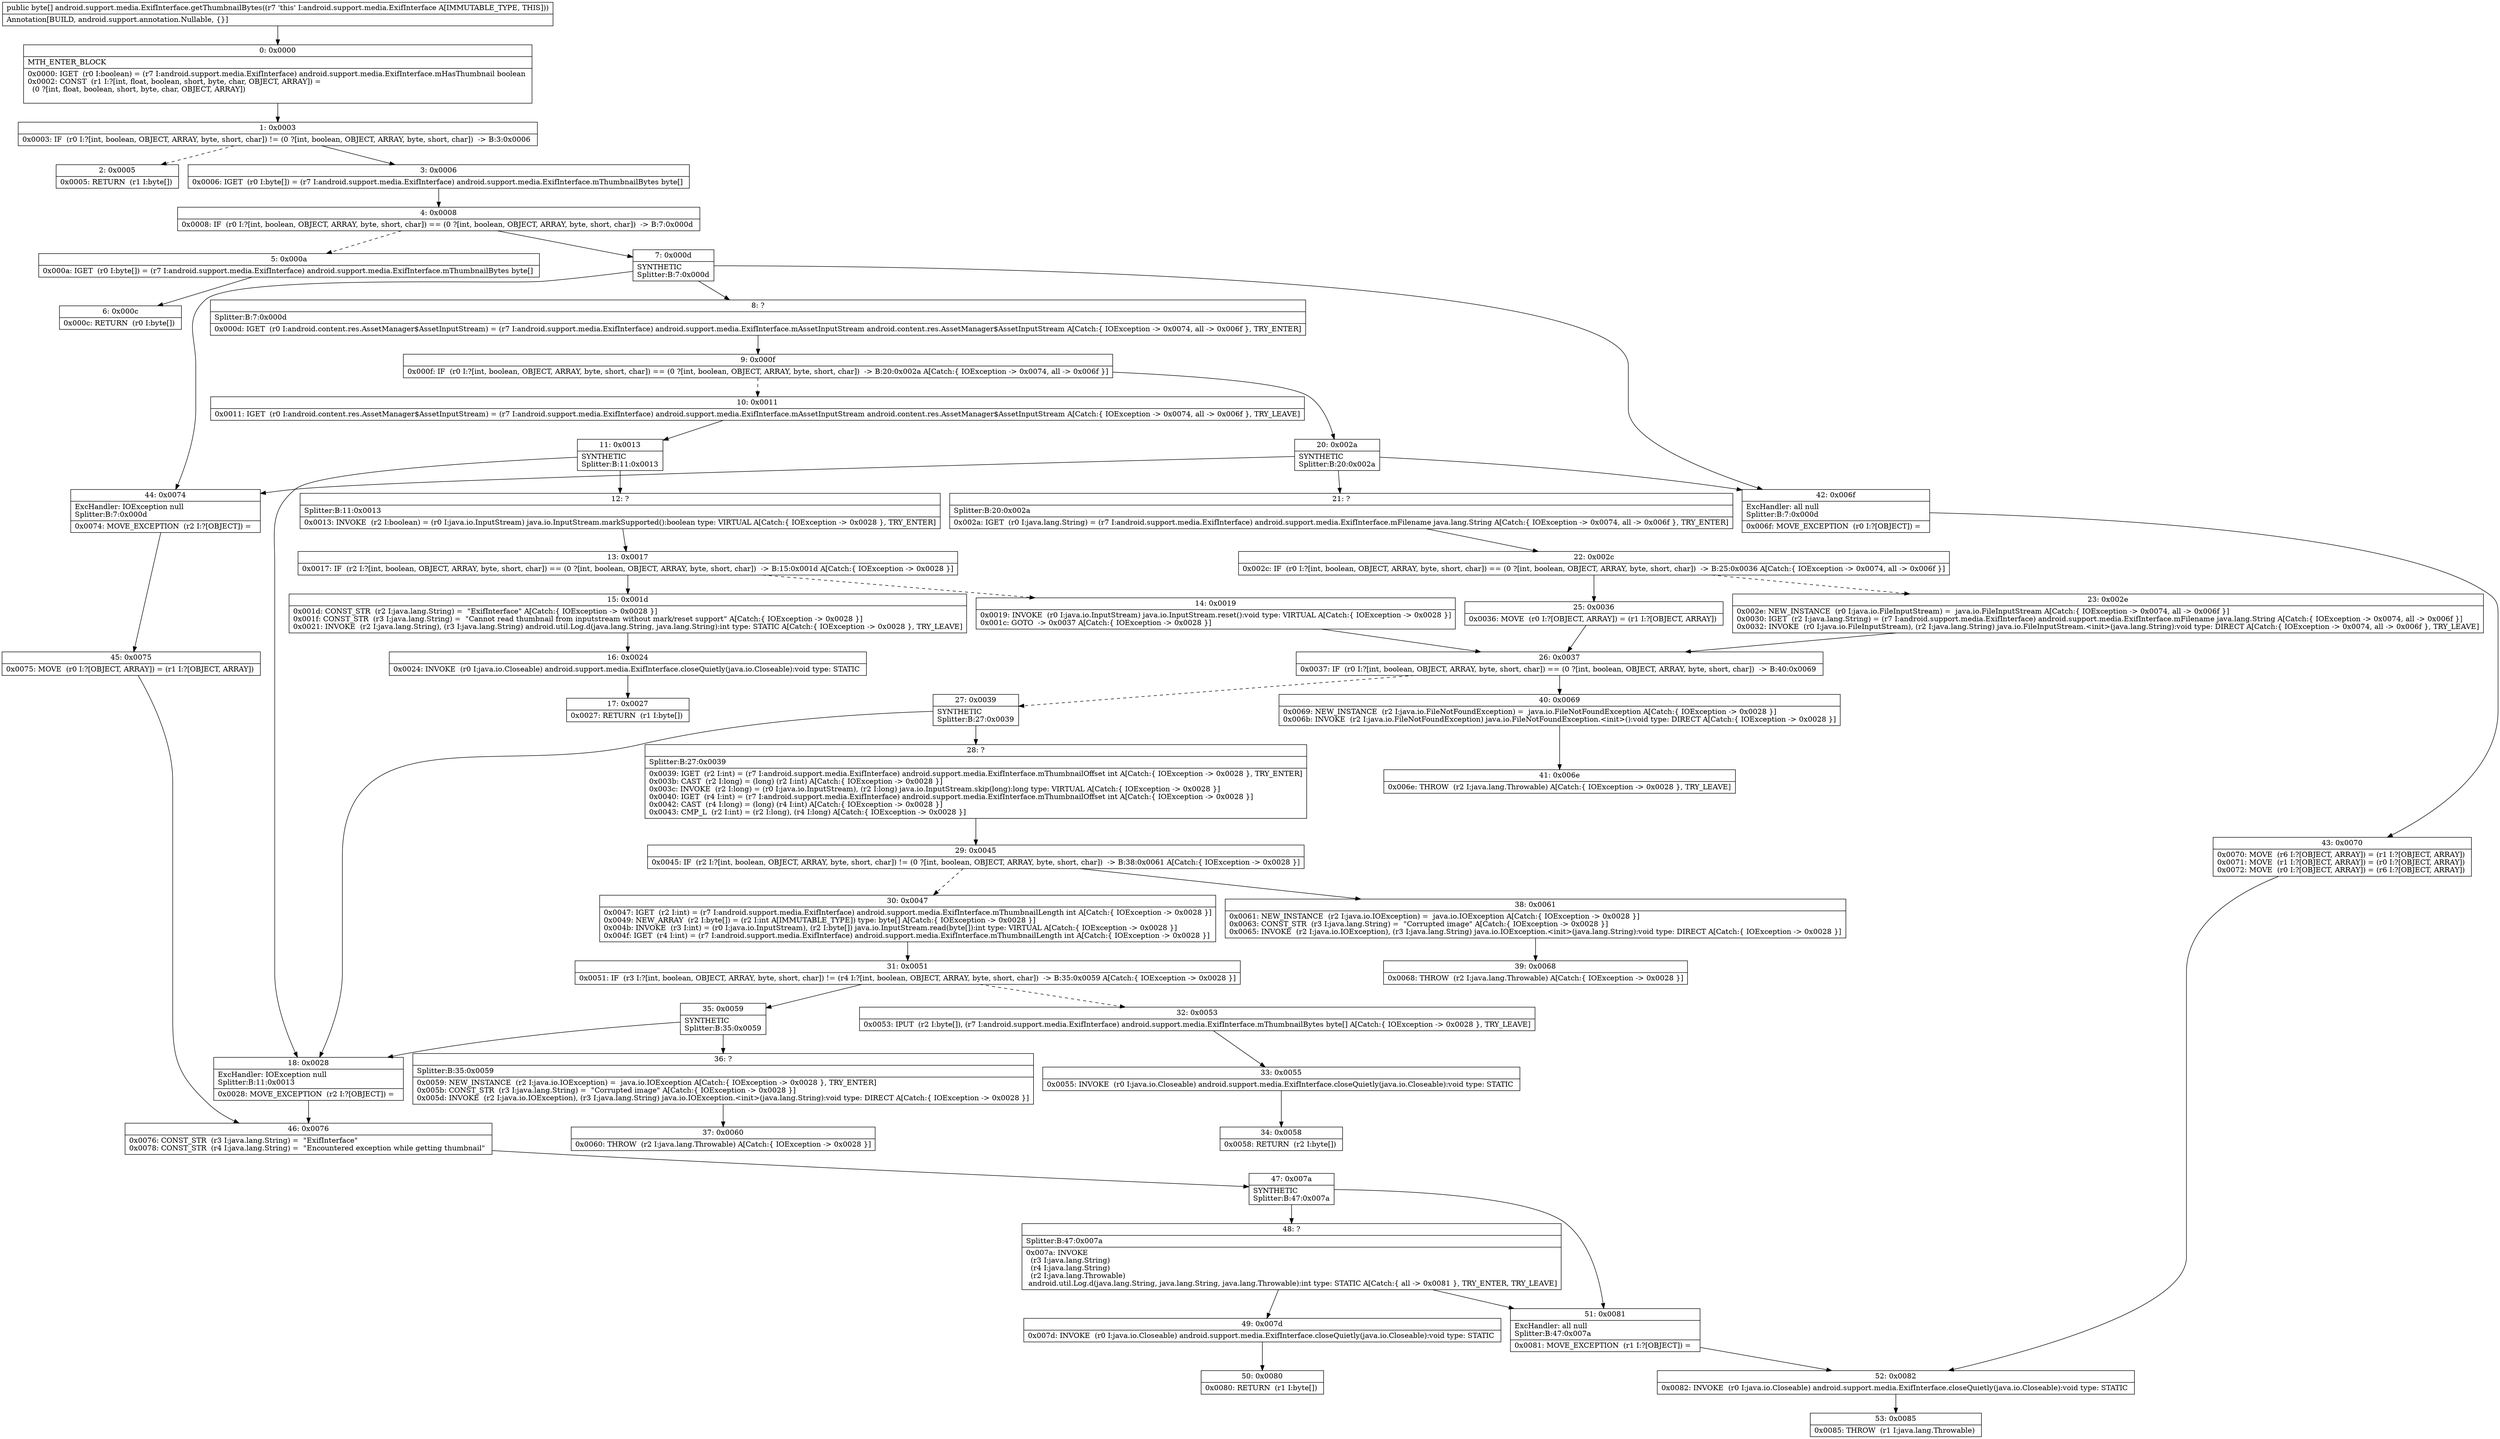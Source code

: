 digraph "CFG forandroid.support.media.ExifInterface.getThumbnailBytes()[B" {
Node_0 [shape=record,label="{0\:\ 0x0000|MTH_ENTER_BLOCK\l|0x0000: IGET  (r0 I:boolean) = (r7 I:android.support.media.ExifInterface) android.support.media.ExifInterface.mHasThumbnail boolean \l0x0002: CONST  (r1 I:?[int, float, boolean, short, byte, char, OBJECT, ARRAY]) = \l  (0 ?[int, float, boolean, short, byte, char, OBJECT, ARRAY])\l \l}"];
Node_1 [shape=record,label="{1\:\ 0x0003|0x0003: IF  (r0 I:?[int, boolean, OBJECT, ARRAY, byte, short, char]) != (0 ?[int, boolean, OBJECT, ARRAY, byte, short, char])  \-\> B:3:0x0006 \l}"];
Node_2 [shape=record,label="{2\:\ 0x0005|0x0005: RETURN  (r1 I:byte[]) \l}"];
Node_3 [shape=record,label="{3\:\ 0x0006|0x0006: IGET  (r0 I:byte[]) = (r7 I:android.support.media.ExifInterface) android.support.media.ExifInterface.mThumbnailBytes byte[] \l}"];
Node_4 [shape=record,label="{4\:\ 0x0008|0x0008: IF  (r0 I:?[int, boolean, OBJECT, ARRAY, byte, short, char]) == (0 ?[int, boolean, OBJECT, ARRAY, byte, short, char])  \-\> B:7:0x000d \l}"];
Node_5 [shape=record,label="{5\:\ 0x000a|0x000a: IGET  (r0 I:byte[]) = (r7 I:android.support.media.ExifInterface) android.support.media.ExifInterface.mThumbnailBytes byte[] \l}"];
Node_6 [shape=record,label="{6\:\ 0x000c|0x000c: RETURN  (r0 I:byte[]) \l}"];
Node_7 [shape=record,label="{7\:\ 0x000d|SYNTHETIC\lSplitter:B:7:0x000d\l}"];
Node_8 [shape=record,label="{8\:\ ?|Splitter:B:7:0x000d\l|0x000d: IGET  (r0 I:android.content.res.AssetManager$AssetInputStream) = (r7 I:android.support.media.ExifInterface) android.support.media.ExifInterface.mAssetInputStream android.content.res.AssetManager$AssetInputStream A[Catch:\{ IOException \-\> 0x0074, all \-\> 0x006f \}, TRY_ENTER]\l}"];
Node_9 [shape=record,label="{9\:\ 0x000f|0x000f: IF  (r0 I:?[int, boolean, OBJECT, ARRAY, byte, short, char]) == (0 ?[int, boolean, OBJECT, ARRAY, byte, short, char])  \-\> B:20:0x002a A[Catch:\{ IOException \-\> 0x0074, all \-\> 0x006f \}]\l}"];
Node_10 [shape=record,label="{10\:\ 0x0011|0x0011: IGET  (r0 I:android.content.res.AssetManager$AssetInputStream) = (r7 I:android.support.media.ExifInterface) android.support.media.ExifInterface.mAssetInputStream android.content.res.AssetManager$AssetInputStream A[Catch:\{ IOException \-\> 0x0074, all \-\> 0x006f \}, TRY_LEAVE]\l}"];
Node_11 [shape=record,label="{11\:\ 0x0013|SYNTHETIC\lSplitter:B:11:0x0013\l}"];
Node_12 [shape=record,label="{12\:\ ?|Splitter:B:11:0x0013\l|0x0013: INVOKE  (r2 I:boolean) = (r0 I:java.io.InputStream) java.io.InputStream.markSupported():boolean type: VIRTUAL A[Catch:\{ IOException \-\> 0x0028 \}, TRY_ENTER]\l}"];
Node_13 [shape=record,label="{13\:\ 0x0017|0x0017: IF  (r2 I:?[int, boolean, OBJECT, ARRAY, byte, short, char]) == (0 ?[int, boolean, OBJECT, ARRAY, byte, short, char])  \-\> B:15:0x001d A[Catch:\{ IOException \-\> 0x0028 \}]\l}"];
Node_14 [shape=record,label="{14\:\ 0x0019|0x0019: INVOKE  (r0 I:java.io.InputStream) java.io.InputStream.reset():void type: VIRTUAL A[Catch:\{ IOException \-\> 0x0028 \}]\l0x001c: GOTO  \-\> 0x0037 A[Catch:\{ IOException \-\> 0x0028 \}]\l}"];
Node_15 [shape=record,label="{15\:\ 0x001d|0x001d: CONST_STR  (r2 I:java.lang.String) =  \"ExifInterface\" A[Catch:\{ IOException \-\> 0x0028 \}]\l0x001f: CONST_STR  (r3 I:java.lang.String) =  \"Cannot read thumbnail from inputstream without mark\/reset support\" A[Catch:\{ IOException \-\> 0x0028 \}]\l0x0021: INVOKE  (r2 I:java.lang.String), (r3 I:java.lang.String) android.util.Log.d(java.lang.String, java.lang.String):int type: STATIC A[Catch:\{ IOException \-\> 0x0028 \}, TRY_LEAVE]\l}"];
Node_16 [shape=record,label="{16\:\ 0x0024|0x0024: INVOKE  (r0 I:java.io.Closeable) android.support.media.ExifInterface.closeQuietly(java.io.Closeable):void type: STATIC \l}"];
Node_17 [shape=record,label="{17\:\ 0x0027|0x0027: RETURN  (r1 I:byte[]) \l}"];
Node_18 [shape=record,label="{18\:\ 0x0028|ExcHandler: IOException null\lSplitter:B:11:0x0013\l|0x0028: MOVE_EXCEPTION  (r2 I:?[OBJECT]) =  \l}"];
Node_20 [shape=record,label="{20\:\ 0x002a|SYNTHETIC\lSplitter:B:20:0x002a\l}"];
Node_21 [shape=record,label="{21\:\ ?|Splitter:B:20:0x002a\l|0x002a: IGET  (r0 I:java.lang.String) = (r7 I:android.support.media.ExifInterface) android.support.media.ExifInterface.mFilename java.lang.String A[Catch:\{ IOException \-\> 0x0074, all \-\> 0x006f \}, TRY_ENTER]\l}"];
Node_22 [shape=record,label="{22\:\ 0x002c|0x002c: IF  (r0 I:?[int, boolean, OBJECT, ARRAY, byte, short, char]) == (0 ?[int, boolean, OBJECT, ARRAY, byte, short, char])  \-\> B:25:0x0036 A[Catch:\{ IOException \-\> 0x0074, all \-\> 0x006f \}]\l}"];
Node_23 [shape=record,label="{23\:\ 0x002e|0x002e: NEW_INSTANCE  (r0 I:java.io.FileInputStream) =  java.io.FileInputStream A[Catch:\{ IOException \-\> 0x0074, all \-\> 0x006f \}]\l0x0030: IGET  (r2 I:java.lang.String) = (r7 I:android.support.media.ExifInterface) android.support.media.ExifInterface.mFilename java.lang.String A[Catch:\{ IOException \-\> 0x0074, all \-\> 0x006f \}]\l0x0032: INVOKE  (r0 I:java.io.FileInputStream), (r2 I:java.lang.String) java.io.FileInputStream.\<init\>(java.lang.String):void type: DIRECT A[Catch:\{ IOException \-\> 0x0074, all \-\> 0x006f \}, TRY_LEAVE]\l}"];
Node_25 [shape=record,label="{25\:\ 0x0036|0x0036: MOVE  (r0 I:?[OBJECT, ARRAY]) = (r1 I:?[OBJECT, ARRAY]) \l}"];
Node_26 [shape=record,label="{26\:\ 0x0037|0x0037: IF  (r0 I:?[int, boolean, OBJECT, ARRAY, byte, short, char]) == (0 ?[int, boolean, OBJECT, ARRAY, byte, short, char])  \-\> B:40:0x0069 \l}"];
Node_27 [shape=record,label="{27\:\ 0x0039|SYNTHETIC\lSplitter:B:27:0x0039\l}"];
Node_28 [shape=record,label="{28\:\ ?|Splitter:B:27:0x0039\l|0x0039: IGET  (r2 I:int) = (r7 I:android.support.media.ExifInterface) android.support.media.ExifInterface.mThumbnailOffset int A[Catch:\{ IOException \-\> 0x0028 \}, TRY_ENTER]\l0x003b: CAST  (r2 I:long) = (long) (r2 I:int) A[Catch:\{ IOException \-\> 0x0028 \}]\l0x003c: INVOKE  (r2 I:long) = (r0 I:java.io.InputStream), (r2 I:long) java.io.InputStream.skip(long):long type: VIRTUAL A[Catch:\{ IOException \-\> 0x0028 \}]\l0x0040: IGET  (r4 I:int) = (r7 I:android.support.media.ExifInterface) android.support.media.ExifInterface.mThumbnailOffset int A[Catch:\{ IOException \-\> 0x0028 \}]\l0x0042: CAST  (r4 I:long) = (long) (r4 I:int) A[Catch:\{ IOException \-\> 0x0028 \}]\l0x0043: CMP_L  (r2 I:int) = (r2 I:long), (r4 I:long) A[Catch:\{ IOException \-\> 0x0028 \}]\l}"];
Node_29 [shape=record,label="{29\:\ 0x0045|0x0045: IF  (r2 I:?[int, boolean, OBJECT, ARRAY, byte, short, char]) != (0 ?[int, boolean, OBJECT, ARRAY, byte, short, char])  \-\> B:38:0x0061 A[Catch:\{ IOException \-\> 0x0028 \}]\l}"];
Node_30 [shape=record,label="{30\:\ 0x0047|0x0047: IGET  (r2 I:int) = (r7 I:android.support.media.ExifInterface) android.support.media.ExifInterface.mThumbnailLength int A[Catch:\{ IOException \-\> 0x0028 \}]\l0x0049: NEW_ARRAY  (r2 I:byte[]) = (r2 I:int A[IMMUTABLE_TYPE]) type: byte[] A[Catch:\{ IOException \-\> 0x0028 \}]\l0x004b: INVOKE  (r3 I:int) = (r0 I:java.io.InputStream), (r2 I:byte[]) java.io.InputStream.read(byte[]):int type: VIRTUAL A[Catch:\{ IOException \-\> 0x0028 \}]\l0x004f: IGET  (r4 I:int) = (r7 I:android.support.media.ExifInterface) android.support.media.ExifInterface.mThumbnailLength int A[Catch:\{ IOException \-\> 0x0028 \}]\l}"];
Node_31 [shape=record,label="{31\:\ 0x0051|0x0051: IF  (r3 I:?[int, boolean, OBJECT, ARRAY, byte, short, char]) != (r4 I:?[int, boolean, OBJECT, ARRAY, byte, short, char])  \-\> B:35:0x0059 A[Catch:\{ IOException \-\> 0x0028 \}]\l}"];
Node_32 [shape=record,label="{32\:\ 0x0053|0x0053: IPUT  (r2 I:byte[]), (r7 I:android.support.media.ExifInterface) android.support.media.ExifInterface.mThumbnailBytes byte[] A[Catch:\{ IOException \-\> 0x0028 \}, TRY_LEAVE]\l}"];
Node_33 [shape=record,label="{33\:\ 0x0055|0x0055: INVOKE  (r0 I:java.io.Closeable) android.support.media.ExifInterface.closeQuietly(java.io.Closeable):void type: STATIC \l}"];
Node_34 [shape=record,label="{34\:\ 0x0058|0x0058: RETURN  (r2 I:byte[]) \l}"];
Node_35 [shape=record,label="{35\:\ 0x0059|SYNTHETIC\lSplitter:B:35:0x0059\l}"];
Node_36 [shape=record,label="{36\:\ ?|Splitter:B:35:0x0059\l|0x0059: NEW_INSTANCE  (r2 I:java.io.IOException) =  java.io.IOException A[Catch:\{ IOException \-\> 0x0028 \}, TRY_ENTER]\l0x005b: CONST_STR  (r3 I:java.lang.String) =  \"Corrupted image\" A[Catch:\{ IOException \-\> 0x0028 \}]\l0x005d: INVOKE  (r2 I:java.io.IOException), (r3 I:java.lang.String) java.io.IOException.\<init\>(java.lang.String):void type: DIRECT A[Catch:\{ IOException \-\> 0x0028 \}]\l}"];
Node_37 [shape=record,label="{37\:\ 0x0060|0x0060: THROW  (r2 I:java.lang.Throwable) A[Catch:\{ IOException \-\> 0x0028 \}]\l}"];
Node_38 [shape=record,label="{38\:\ 0x0061|0x0061: NEW_INSTANCE  (r2 I:java.io.IOException) =  java.io.IOException A[Catch:\{ IOException \-\> 0x0028 \}]\l0x0063: CONST_STR  (r3 I:java.lang.String) =  \"Corrupted image\" A[Catch:\{ IOException \-\> 0x0028 \}]\l0x0065: INVOKE  (r2 I:java.io.IOException), (r3 I:java.lang.String) java.io.IOException.\<init\>(java.lang.String):void type: DIRECT A[Catch:\{ IOException \-\> 0x0028 \}]\l}"];
Node_39 [shape=record,label="{39\:\ 0x0068|0x0068: THROW  (r2 I:java.lang.Throwable) A[Catch:\{ IOException \-\> 0x0028 \}]\l}"];
Node_40 [shape=record,label="{40\:\ 0x0069|0x0069: NEW_INSTANCE  (r2 I:java.io.FileNotFoundException) =  java.io.FileNotFoundException A[Catch:\{ IOException \-\> 0x0028 \}]\l0x006b: INVOKE  (r2 I:java.io.FileNotFoundException) java.io.FileNotFoundException.\<init\>():void type: DIRECT A[Catch:\{ IOException \-\> 0x0028 \}]\l}"];
Node_41 [shape=record,label="{41\:\ 0x006e|0x006e: THROW  (r2 I:java.lang.Throwable) A[Catch:\{ IOException \-\> 0x0028 \}, TRY_LEAVE]\l}"];
Node_42 [shape=record,label="{42\:\ 0x006f|ExcHandler: all null\lSplitter:B:7:0x000d\l|0x006f: MOVE_EXCEPTION  (r0 I:?[OBJECT]) =  \l}"];
Node_43 [shape=record,label="{43\:\ 0x0070|0x0070: MOVE  (r6 I:?[OBJECT, ARRAY]) = (r1 I:?[OBJECT, ARRAY]) \l0x0071: MOVE  (r1 I:?[OBJECT, ARRAY]) = (r0 I:?[OBJECT, ARRAY]) \l0x0072: MOVE  (r0 I:?[OBJECT, ARRAY]) = (r6 I:?[OBJECT, ARRAY]) \l}"];
Node_44 [shape=record,label="{44\:\ 0x0074|ExcHandler: IOException null\lSplitter:B:7:0x000d\l|0x0074: MOVE_EXCEPTION  (r2 I:?[OBJECT]) =  \l}"];
Node_45 [shape=record,label="{45\:\ 0x0075|0x0075: MOVE  (r0 I:?[OBJECT, ARRAY]) = (r1 I:?[OBJECT, ARRAY]) \l}"];
Node_46 [shape=record,label="{46\:\ 0x0076|0x0076: CONST_STR  (r3 I:java.lang.String) =  \"ExifInterface\" \l0x0078: CONST_STR  (r4 I:java.lang.String) =  \"Encountered exception while getting thumbnail\" \l}"];
Node_47 [shape=record,label="{47\:\ 0x007a|SYNTHETIC\lSplitter:B:47:0x007a\l}"];
Node_48 [shape=record,label="{48\:\ ?|Splitter:B:47:0x007a\l|0x007a: INVOKE  \l  (r3 I:java.lang.String)\l  (r4 I:java.lang.String)\l  (r2 I:java.lang.Throwable)\l android.util.Log.d(java.lang.String, java.lang.String, java.lang.Throwable):int type: STATIC A[Catch:\{ all \-\> 0x0081 \}, TRY_ENTER, TRY_LEAVE]\l}"];
Node_49 [shape=record,label="{49\:\ 0x007d|0x007d: INVOKE  (r0 I:java.io.Closeable) android.support.media.ExifInterface.closeQuietly(java.io.Closeable):void type: STATIC \l}"];
Node_50 [shape=record,label="{50\:\ 0x0080|0x0080: RETURN  (r1 I:byte[]) \l}"];
Node_51 [shape=record,label="{51\:\ 0x0081|ExcHandler: all null\lSplitter:B:47:0x007a\l|0x0081: MOVE_EXCEPTION  (r1 I:?[OBJECT]) =  \l}"];
Node_52 [shape=record,label="{52\:\ 0x0082|0x0082: INVOKE  (r0 I:java.io.Closeable) android.support.media.ExifInterface.closeQuietly(java.io.Closeable):void type: STATIC \l}"];
Node_53 [shape=record,label="{53\:\ 0x0085|0x0085: THROW  (r1 I:java.lang.Throwable) \l}"];
MethodNode[shape=record,label="{public byte[] android.support.media.ExifInterface.getThumbnailBytes((r7 'this' I:android.support.media.ExifInterface A[IMMUTABLE_TYPE, THIS]))  | Annotation[BUILD, android.support.annotation.Nullable, \{\}]\l}"];
MethodNode -> Node_0;
Node_0 -> Node_1;
Node_1 -> Node_2[style=dashed];
Node_1 -> Node_3;
Node_3 -> Node_4;
Node_4 -> Node_5[style=dashed];
Node_4 -> Node_7;
Node_5 -> Node_6;
Node_7 -> Node_8;
Node_7 -> Node_44;
Node_7 -> Node_42;
Node_8 -> Node_9;
Node_9 -> Node_10[style=dashed];
Node_9 -> Node_20;
Node_10 -> Node_11;
Node_11 -> Node_12;
Node_11 -> Node_18;
Node_12 -> Node_13;
Node_13 -> Node_14[style=dashed];
Node_13 -> Node_15;
Node_14 -> Node_26;
Node_15 -> Node_16;
Node_16 -> Node_17;
Node_18 -> Node_46;
Node_20 -> Node_21;
Node_20 -> Node_44;
Node_20 -> Node_42;
Node_21 -> Node_22;
Node_22 -> Node_23[style=dashed];
Node_22 -> Node_25;
Node_23 -> Node_26;
Node_25 -> Node_26;
Node_26 -> Node_27[style=dashed];
Node_26 -> Node_40;
Node_27 -> Node_28;
Node_27 -> Node_18;
Node_28 -> Node_29;
Node_29 -> Node_30[style=dashed];
Node_29 -> Node_38;
Node_30 -> Node_31;
Node_31 -> Node_32[style=dashed];
Node_31 -> Node_35;
Node_32 -> Node_33;
Node_33 -> Node_34;
Node_35 -> Node_36;
Node_35 -> Node_18;
Node_36 -> Node_37;
Node_38 -> Node_39;
Node_40 -> Node_41;
Node_42 -> Node_43;
Node_43 -> Node_52;
Node_44 -> Node_45;
Node_45 -> Node_46;
Node_46 -> Node_47;
Node_47 -> Node_48;
Node_47 -> Node_51;
Node_48 -> Node_49;
Node_48 -> Node_51;
Node_49 -> Node_50;
Node_51 -> Node_52;
Node_52 -> Node_53;
}

